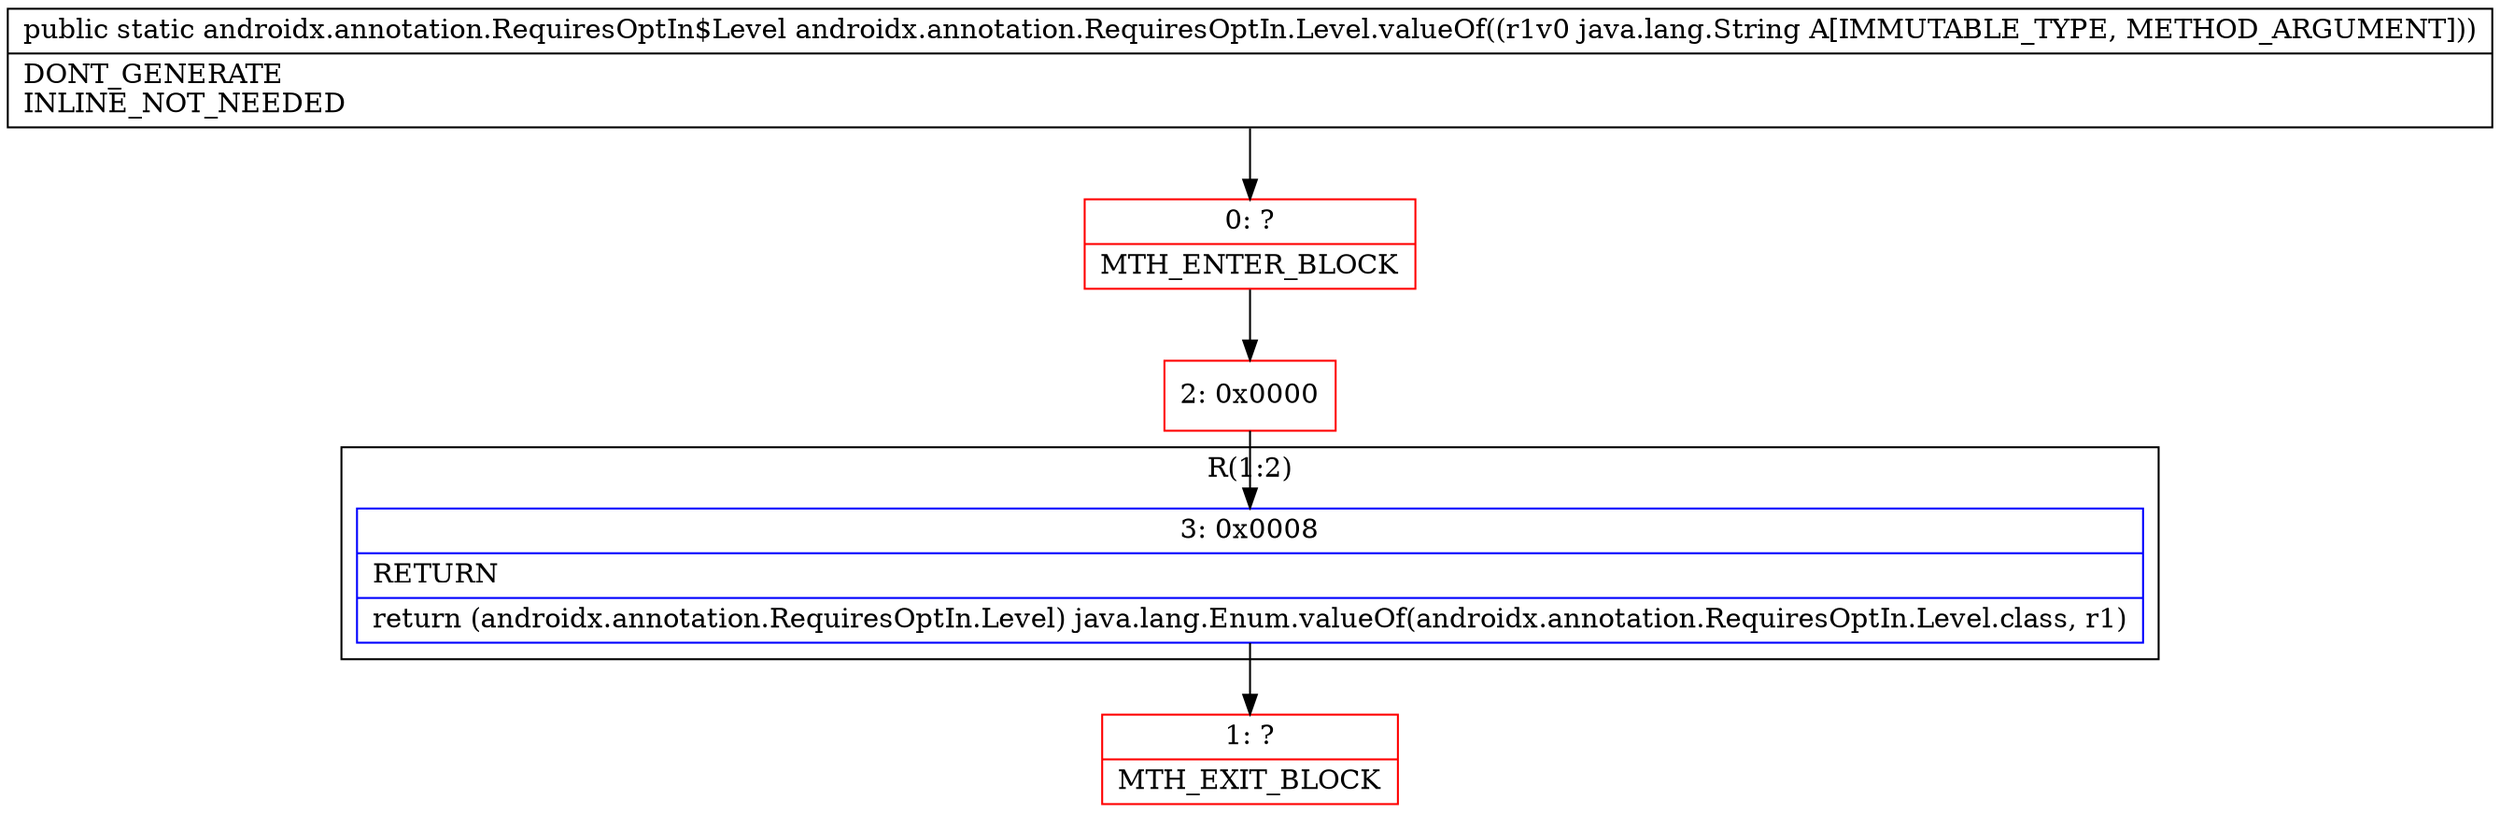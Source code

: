 digraph "CFG forandroidx.annotation.RequiresOptIn.Level.valueOf(Ljava\/lang\/String;)Landroidx\/annotation\/RequiresOptIn$Level;" {
subgraph cluster_Region_1731599143 {
label = "R(1:2)";
node [shape=record,color=blue];
Node_3 [shape=record,label="{3\:\ 0x0008|RETURN\l|return (androidx.annotation.RequiresOptIn.Level) java.lang.Enum.valueOf(androidx.annotation.RequiresOptIn.Level.class, r1)\l}"];
}
Node_0 [shape=record,color=red,label="{0\:\ ?|MTH_ENTER_BLOCK\l}"];
Node_2 [shape=record,color=red,label="{2\:\ 0x0000}"];
Node_1 [shape=record,color=red,label="{1\:\ ?|MTH_EXIT_BLOCK\l}"];
MethodNode[shape=record,label="{public static androidx.annotation.RequiresOptIn$Level androidx.annotation.RequiresOptIn.Level.valueOf((r1v0 java.lang.String A[IMMUTABLE_TYPE, METHOD_ARGUMENT]))  | DONT_GENERATE\lINLINE_NOT_NEEDED\l}"];
MethodNode -> Node_0;Node_3 -> Node_1;
Node_0 -> Node_2;
Node_2 -> Node_3;
}

